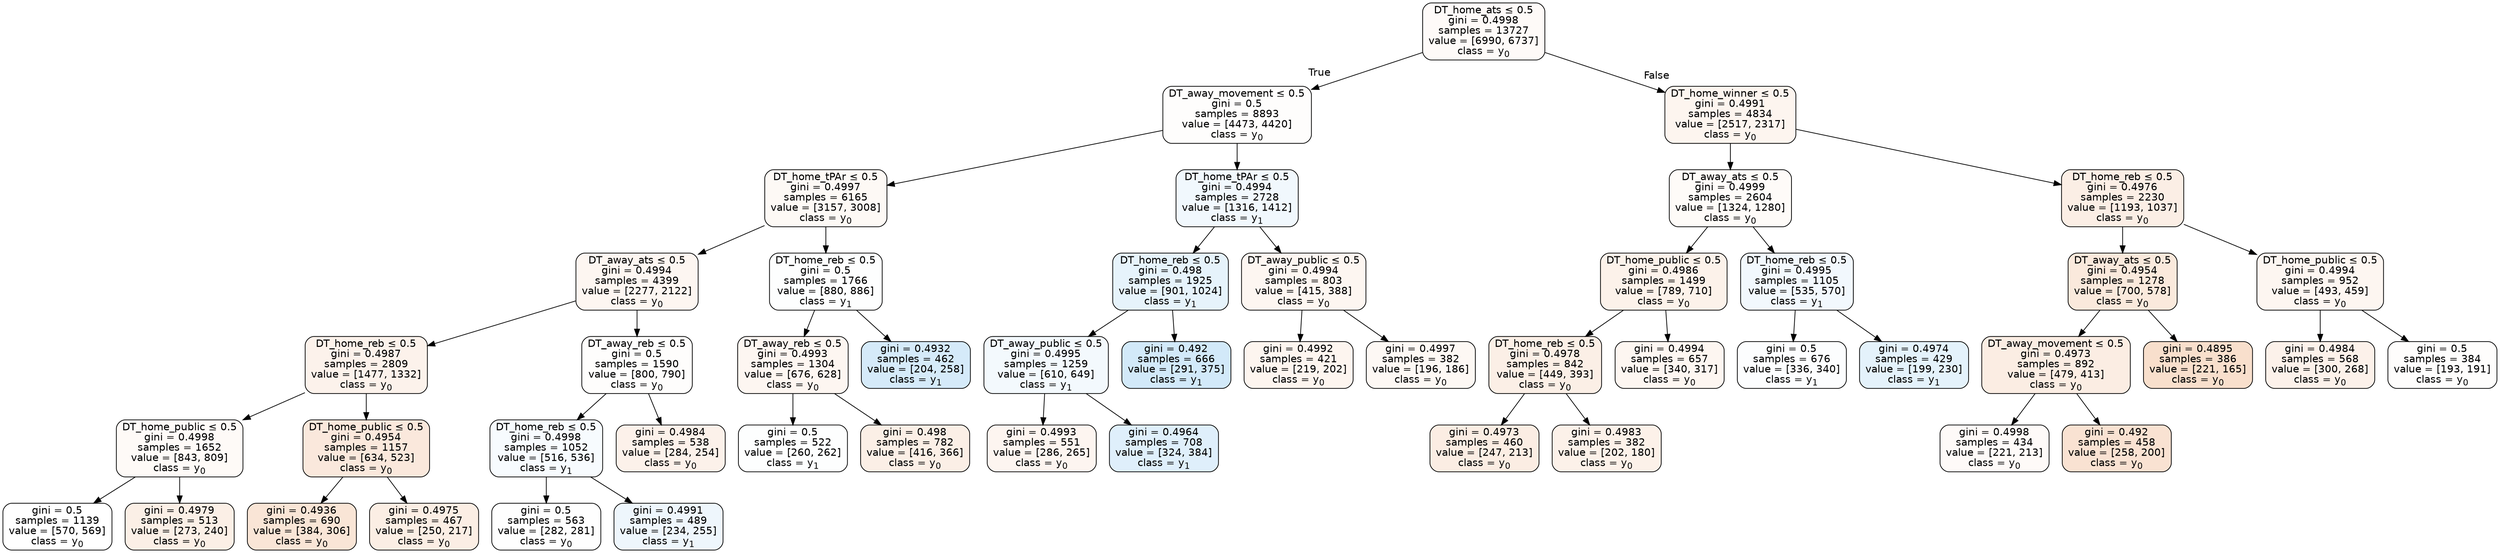 digraph Tree {
node [shape=box, style="filled, rounded", color="black", fontname=helvetica] ;
edge [fontname=helvetica] ;
0 [label=<DT_home_ats &le; 0.5<br/>gini = 0.4998<br/>samples = 13727<br/>value = [6990, 6737]<br/>class = y<SUB>0</SUB>>, fillcolor="#e5813909"] ;
1 [label=<DT_away_movement &le; 0.5<br/>gini = 0.5<br/>samples = 8893<br/>value = [4473, 4420]<br/>class = y<SUB>0</SUB>>, fillcolor="#e5813903"] ;
0 -> 1 [labeldistance=2.5, labelangle=45, headlabel="True"] ;
2 [label=<DT_home_tPAr &le; 0.5<br/>gini = 0.4997<br/>samples = 6165<br/>value = [3157, 3008]<br/>class = y<SUB>0</SUB>>, fillcolor="#e581390c"] ;
1 -> 2 ;
3 [label=<DT_away_ats &le; 0.5<br/>gini = 0.4994<br/>samples = 4399<br/>value = [2277, 2122]<br/>class = y<SUB>0</SUB>>, fillcolor="#e5813911"] ;
2 -> 3 ;
4 [label=<DT_home_reb &le; 0.5<br/>gini = 0.4987<br/>samples = 2809<br/>value = [1477, 1332]<br/>class = y<SUB>0</SUB>>, fillcolor="#e5813919"] ;
3 -> 4 ;
5 [label=<DT_home_public &le; 0.5<br/>gini = 0.4998<br/>samples = 1652<br/>value = [843, 809]<br/>class = y<SUB>0</SUB>>, fillcolor="#e581390a"] ;
4 -> 5 ;
6 [label=<gini = 0.5<br/>samples = 1139<br/>value = [570, 569]<br/>class = y<SUB>0</SUB>>, fillcolor="#e5813900"] ;
5 -> 6 ;
7 [label=<gini = 0.4979<br/>samples = 513<br/>value = [273, 240]<br/>class = y<SUB>0</SUB>>, fillcolor="#e581391f"] ;
5 -> 7 ;
8 [label=<DT_home_public &le; 0.5<br/>gini = 0.4954<br/>samples = 1157<br/>value = [634, 523]<br/>class = y<SUB>0</SUB>>, fillcolor="#e581392d"] ;
4 -> 8 ;
9 [label=<gini = 0.4936<br/>samples = 690<br/>value = [384, 306]<br/>class = y<SUB>0</SUB>>, fillcolor="#e5813934"] ;
8 -> 9 ;
10 [label=<gini = 0.4975<br/>samples = 467<br/>value = [250, 217]<br/>class = y<SUB>0</SUB>>, fillcolor="#e5813922"] ;
8 -> 10 ;
11 [label=<DT_away_reb &le; 0.5<br/>gini = 0.5<br/>samples = 1590<br/>value = [800, 790]<br/>class = y<SUB>0</SUB>>, fillcolor="#e5813903"] ;
3 -> 11 ;
12 [label=<DT_home_reb &le; 0.5<br/>gini = 0.4998<br/>samples = 1052<br/>value = [516, 536]<br/>class = y<SUB>1</SUB>>, fillcolor="#399de50a"] ;
11 -> 12 ;
13 [label=<gini = 0.5<br/>samples = 563<br/>value = [282, 281]<br/>class = y<SUB>0</SUB>>, fillcolor="#e5813901"] ;
12 -> 13 ;
14 [label=<gini = 0.4991<br/>samples = 489<br/>value = [234, 255]<br/>class = y<SUB>1</SUB>>, fillcolor="#399de515"] ;
12 -> 14 ;
15 [label=<gini = 0.4984<br/>samples = 538<br/>value = [284, 254]<br/>class = y<SUB>0</SUB>>, fillcolor="#e581391b"] ;
11 -> 15 ;
16 [label=<DT_home_reb &le; 0.5<br/>gini = 0.5<br/>samples = 1766<br/>value = [880, 886]<br/>class = y<SUB>1</SUB>>, fillcolor="#399de502"] ;
2 -> 16 ;
17 [label=<DT_away_reb &le; 0.5<br/>gini = 0.4993<br/>samples = 1304<br/>value = [676, 628]<br/>class = y<SUB>0</SUB>>, fillcolor="#e5813912"] ;
16 -> 17 ;
18 [label=<gini = 0.5<br/>samples = 522<br/>value = [260, 262]<br/>class = y<SUB>1</SUB>>, fillcolor="#399de502"] ;
17 -> 18 ;
19 [label=<gini = 0.498<br/>samples = 782<br/>value = [416, 366]<br/>class = y<SUB>0</SUB>>, fillcolor="#e581391f"] ;
17 -> 19 ;
20 [label=<gini = 0.4932<br/>samples = 462<br/>value = [204, 258]<br/>class = y<SUB>1</SUB>>, fillcolor="#399de535"] ;
16 -> 20 ;
21 [label=<DT_home_tPAr &le; 0.5<br/>gini = 0.4994<br/>samples = 2728<br/>value = [1316, 1412]<br/>class = y<SUB>1</SUB>>, fillcolor="#399de511"] ;
1 -> 21 ;
22 [label=<DT_home_reb &le; 0.5<br/>gini = 0.498<br/>samples = 1925<br/>value = [901, 1024]<br/>class = y<SUB>1</SUB>>, fillcolor="#399de51f"] ;
21 -> 22 ;
23 [label=<DT_away_public &le; 0.5<br/>gini = 0.4995<br/>samples = 1259<br/>value = [610, 649]<br/>class = y<SUB>1</SUB>>, fillcolor="#399de50f"] ;
22 -> 23 ;
24 [label=<gini = 0.4993<br/>samples = 551<br/>value = [286, 265]<br/>class = y<SUB>0</SUB>>, fillcolor="#e5813913"] ;
23 -> 24 ;
25 [label=<gini = 0.4964<br/>samples = 708<br/>value = [324, 384]<br/>class = y<SUB>1</SUB>>, fillcolor="#399de528"] ;
23 -> 25 ;
26 [label=<gini = 0.492<br/>samples = 666<br/>value = [291, 375]<br/>class = y<SUB>1</SUB>>, fillcolor="#399de539"] ;
22 -> 26 ;
27 [label=<DT_away_public &le; 0.5<br/>gini = 0.4994<br/>samples = 803<br/>value = [415, 388]<br/>class = y<SUB>0</SUB>>, fillcolor="#e5813911"] ;
21 -> 27 ;
28 [label=<gini = 0.4992<br/>samples = 421<br/>value = [219, 202]<br/>class = y<SUB>0</SUB>>, fillcolor="#e5813914"] ;
27 -> 28 ;
29 [label=<gini = 0.4997<br/>samples = 382<br/>value = [196, 186]<br/>class = y<SUB>0</SUB>>, fillcolor="#e581390d"] ;
27 -> 29 ;
30 [label=<DT_home_winner &le; 0.5<br/>gini = 0.4991<br/>samples = 4834<br/>value = [2517, 2317]<br/>class = y<SUB>0</SUB>>, fillcolor="#e5813914"] ;
0 -> 30 [labeldistance=2.5, labelangle=-45, headlabel="False"] ;
31 [label=<DT_away_ats &le; 0.5<br/>gini = 0.4999<br/>samples = 2604<br/>value = [1324, 1280]<br/>class = y<SUB>0</SUB>>, fillcolor="#e5813908"] ;
30 -> 31 ;
32 [label=<DT_home_public &le; 0.5<br/>gini = 0.4986<br/>samples = 1499<br/>value = [789, 710]<br/>class = y<SUB>0</SUB>>, fillcolor="#e581391a"] ;
31 -> 32 ;
33 [label=<DT_home_reb &le; 0.5<br/>gini = 0.4978<br/>samples = 842<br/>value = [449, 393]<br/>class = y<SUB>0</SUB>>, fillcolor="#e5813920"] ;
32 -> 33 ;
34 [label=<gini = 0.4973<br/>samples = 460<br/>value = [247, 213]<br/>class = y<SUB>0</SUB>>, fillcolor="#e5813923"] ;
33 -> 34 ;
35 [label=<gini = 0.4983<br/>samples = 382<br/>value = [202, 180]<br/>class = y<SUB>0</SUB>>, fillcolor="#e581391c"] ;
33 -> 35 ;
36 [label=<gini = 0.4994<br/>samples = 657<br/>value = [340, 317]<br/>class = y<SUB>0</SUB>>, fillcolor="#e5813911"] ;
32 -> 36 ;
37 [label=<DT_home_reb &le; 0.5<br/>gini = 0.4995<br/>samples = 1105<br/>value = [535, 570]<br/>class = y<SUB>1</SUB>>, fillcolor="#399de510"] ;
31 -> 37 ;
38 [label=<gini = 0.5<br/>samples = 676<br/>value = [336, 340]<br/>class = y<SUB>1</SUB>>, fillcolor="#399de503"] ;
37 -> 38 ;
39 [label=<gini = 0.4974<br/>samples = 429<br/>value = [199, 230]<br/>class = y<SUB>1</SUB>>, fillcolor="#399de522"] ;
37 -> 39 ;
40 [label=<DT_home_reb &le; 0.5<br/>gini = 0.4976<br/>samples = 2230<br/>value = [1193, 1037]<br/>class = y<SUB>0</SUB>>, fillcolor="#e5813921"] ;
30 -> 40 ;
41 [label=<DT_away_ats &le; 0.5<br/>gini = 0.4954<br/>samples = 1278<br/>value = [700, 578]<br/>class = y<SUB>0</SUB>>, fillcolor="#e581392c"] ;
40 -> 41 ;
42 [label=<DT_away_movement &le; 0.5<br/>gini = 0.4973<br/>samples = 892<br/>value = [479, 413]<br/>class = y<SUB>0</SUB>>, fillcolor="#e5813923"] ;
41 -> 42 ;
43 [label=<gini = 0.4998<br/>samples = 434<br/>value = [221, 213]<br/>class = y<SUB>0</SUB>>, fillcolor="#e5813909"] ;
42 -> 43 ;
44 [label=<gini = 0.492<br/>samples = 458<br/>value = [258, 200]<br/>class = y<SUB>0</SUB>>, fillcolor="#e5813939"] ;
42 -> 44 ;
45 [label=<gini = 0.4895<br/>samples = 386<br/>value = [221, 165]<br/>class = y<SUB>0</SUB>>, fillcolor="#e5813941"] ;
41 -> 45 ;
46 [label=<DT_home_public &le; 0.5<br/>gini = 0.4994<br/>samples = 952<br/>value = [493, 459]<br/>class = y<SUB>0</SUB>>, fillcolor="#e5813912"] ;
40 -> 46 ;
47 [label=<gini = 0.4984<br/>samples = 568<br/>value = [300, 268]<br/>class = y<SUB>0</SUB>>, fillcolor="#e581391b"] ;
46 -> 47 ;
48 [label=<gini = 0.5<br/>samples = 384<br/>value = [193, 191]<br/>class = y<SUB>0</SUB>>, fillcolor="#e5813903"] ;
46 -> 48 ;
}